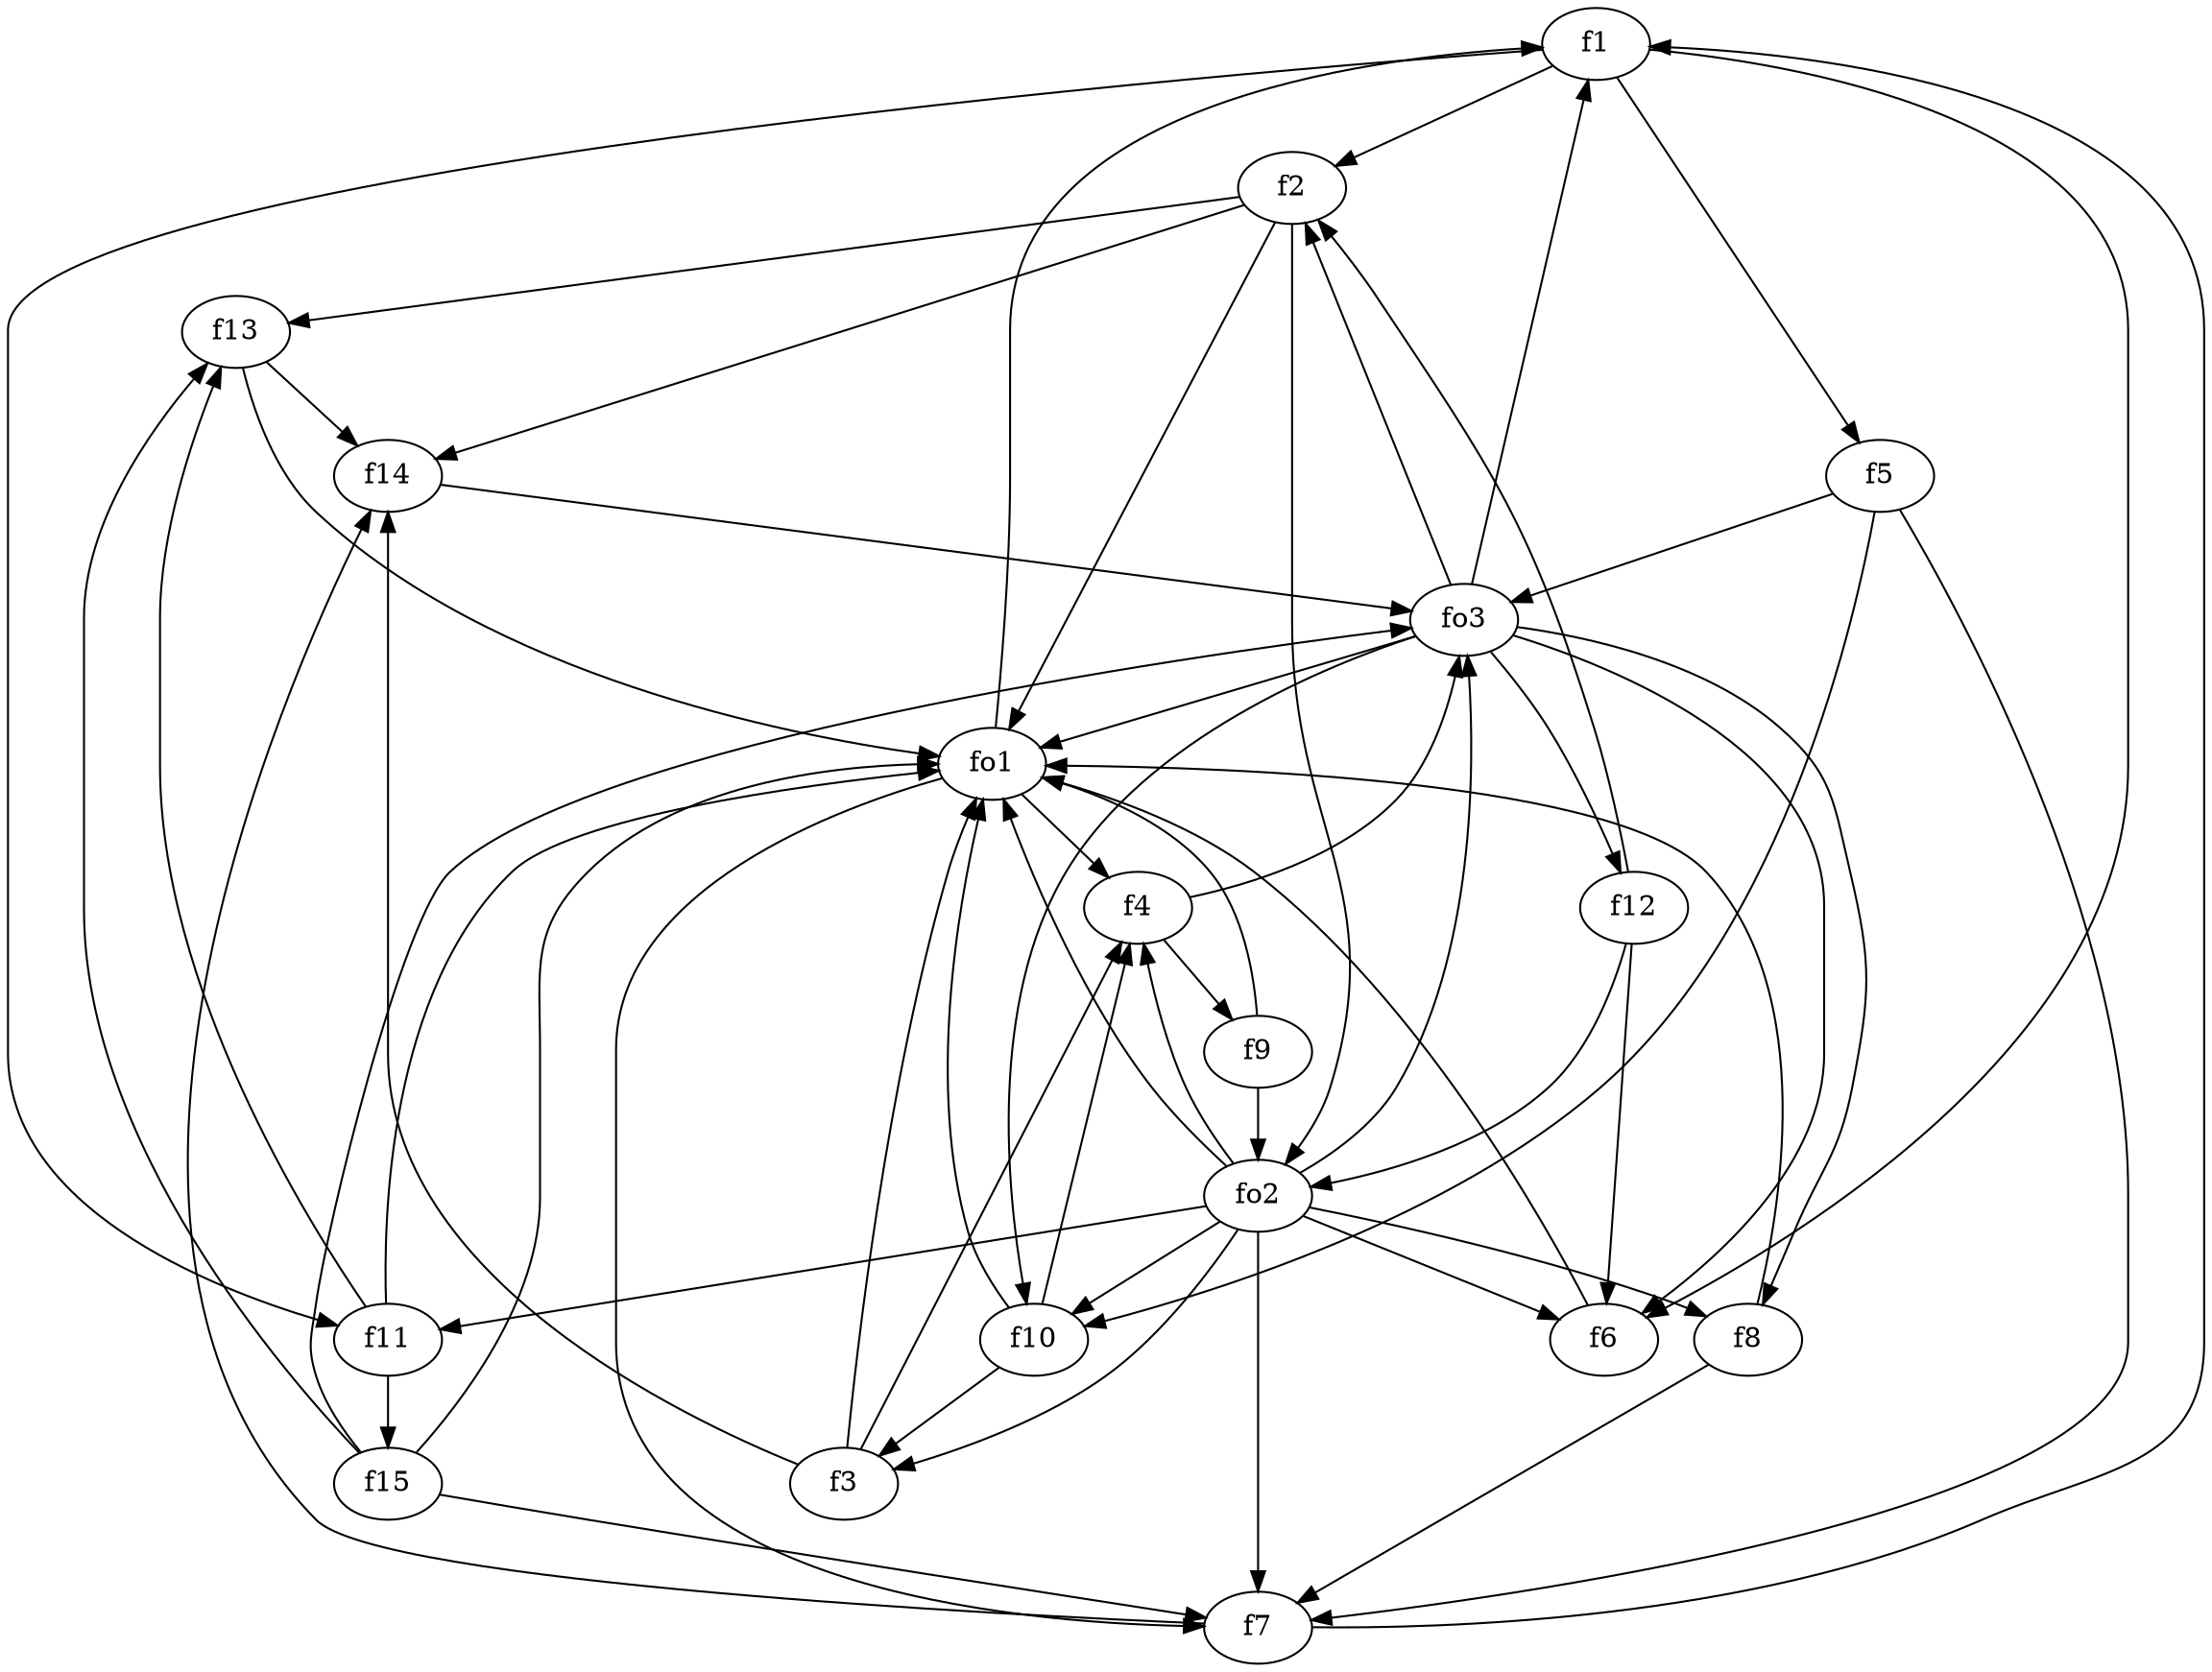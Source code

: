 strict digraph  {
f1;
f2;
f3;
f4;
f5;
f6;
f7;
f8;
f9;
f10;
f11;
f12;
f13;
f14;
f15;
fo1;
fo2;
fo3;
f1 -> f11  [weight=2];
f1 -> f6  [weight=2];
f1 -> f2  [weight=2];
f1 -> f5  [weight=2];
f2 -> fo1  [weight=2];
f2 -> f13  [weight=2];
f2 -> fo2  [weight=2];
f2 -> f14  [weight=2];
f3 -> f4  [weight=2];
f3 -> f14  [weight=2];
f3 -> fo1  [weight=2];
f4 -> fo3  [weight=2];
f4 -> f9  [weight=2];
f5 -> fo3  [weight=2];
f5 -> f7  [weight=2];
f5 -> f10  [weight=2];
f6 -> fo1  [weight=2];
f7 -> f14  [weight=2];
f7 -> f1  [weight=2];
f8 -> f7  [weight=2];
f8 -> fo1  [weight=2];
f9 -> fo2  [weight=2];
f9 -> fo1  [weight=2];
f10 -> f3  [weight=2];
f10 -> f4  [weight=2];
f10 -> fo1  [weight=2];
f11 -> f13  [weight=2];
f11 -> fo1  [weight=2];
f11 -> f15  [weight=2];
f12 -> f6  [weight=2];
f12 -> fo2  [weight=2];
f12 -> f2  [weight=2];
f13 -> fo1  [weight=2];
f13 -> f14  [weight=2];
f14 -> fo3  [weight=2];
f15 -> fo3  [weight=2];
f15 -> fo1  [weight=2];
f15 -> f13  [weight=2];
f15 -> f7  [weight=2];
fo1 -> f7  [weight=2];
fo1 -> f4  [weight=2];
fo1 -> f1  [weight=2];
fo2 -> f10  [weight=2];
fo2 -> fo3  [weight=2];
fo2 -> f3  [weight=2];
fo2 -> fo1  [weight=2];
fo2 -> f11  [weight=2];
fo2 -> f7  [weight=2];
fo2 -> f8  [weight=2];
fo2 -> f6  [weight=2];
fo2 -> f4  [weight=2];
fo3 -> f6  [weight=2];
fo3 -> f8  [weight=2];
fo3 -> fo1  [weight=2];
fo3 -> f12  [weight=2];
fo3 -> f1  [weight=2];
fo3 -> f10  [weight=2];
fo3 -> f2  [weight=2];
}
